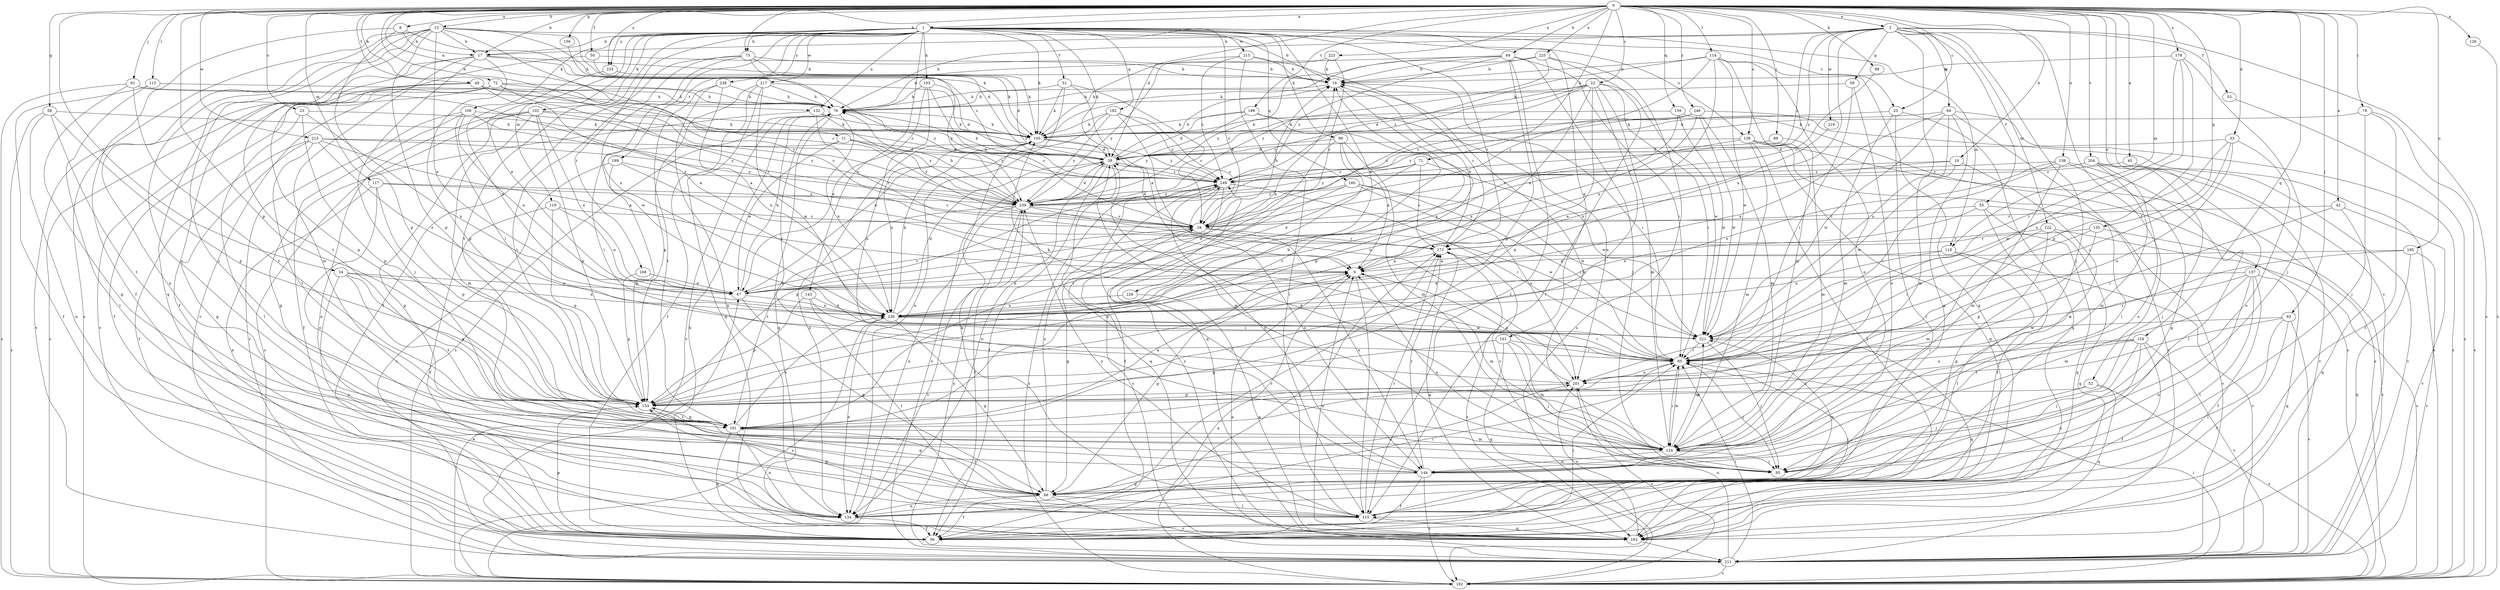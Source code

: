 strict digraph  {
0;
1;
2;
8;
9;
10;
11;
13;
17;
18;
22;
23;
24;
25;
28;
33;
38;
42;
45;
47;
49;
50;
51;
52;
53;
55;
56;
58;
59;
64;
66;
69;
71;
72;
75;
76;
78;
85;
89;
91;
93;
95;
98;
99;
100;
102;
103;
105;
113;
114;
115;
117;
118;
119;
122;
124;
126;
132;
134;
137;
138;
139;
143;
144;
153;
154;
155;
156;
159;
160;
161;
162;
163;
168;
172;
178;
182;
188;
189;
191;
195;
201;
204;
211;
213;
215;
217;
219;
221;
223;
225;
226;
230;
235;
238;
239;
246;
249;
0 -> 1  [label=a];
0 -> 2  [label=a];
0 -> 8  [label=a];
0 -> 10  [label=b];
0 -> 11  [label=b];
0 -> 13  [label=b];
0 -> 17  [label=b];
0 -> 22  [label=c];
0 -> 23  [label=c];
0 -> 24  [label=c];
0 -> 25  [label=c];
0 -> 33  [label=d];
0 -> 38  [label=d];
0 -> 42  [label=e];
0 -> 45  [label=e];
0 -> 49  [label=f];
0 -> 50  [label=f];
0 -> 58  [label=g];
0 -> 69  [label=h];
0 -> 71  [label=h];
0 -> 72  [label=h];
0 -> 75  [label=h];
0 -> 78  [label=i];
0 -> 89  [label=j];
0 -> 91  [label=j];
0 -> 93  [label=j];
0 -> 98  [label=k];
0 -> 113  [label=l];
0 -> 114  [label=l];
0 -> 117  [label=m];
0 -> 118  [label=m];
0 -> 126  [label=n];
0 -> 132  [label=n];
0 -> 137  [label=o];
0 -> 138  [label=o];
0 -> 139  [label=o];
0 -> 153  [label=p];
0 -> 154  [label=q];
0 -> 155  [label=q];
0 -> 156  [label=q];
0 -> 159  [label=q];
0 -> 178  [label=s];
0 -> 188  [label=t];
0 -> 195  [label=u];
0 -> 204  [label=v];
0 -> 211  [label=v];
0 -> 213  [label=w];
0 -> 223  [label=x];
0 -> 225  [label=x];
0 -> 235  [label=y];
0 -> 246  [label=z];
1 -> 17  [label=b];
1 -> 25  [label=c];
1 -> 28  [label=c];
1 -> 38  [label=d];
1 -> 47  [label=e];
1 -> 51  [label=f];
1 -> 75  [label=h];
1 -> 99  [label=k];
1 -> 100  [label=k];
1 -> 102  [label=k];
1 -> 103  [label=k];
1 -> 105  [label=k];
1 -> 118  [label=m];
1 -> 119  [label=m];
1 -> 132  [label=n];
1 -> 139  [label=o];
1 -> 143  [label=o];
1 -> 160  [label=q];
1 -> 161  [label=q];
1 -> 162  [label=q];
1 -> 168  [label=r];
1 -> 172  [label=r];
1 -> 189  [label=t];
1 -> 191  [label=t];
1 -> 215  [label=w];
1 -> 217  [label=w];
1 -> 226  [label=x];
1 -> 230  [label=x];
1 -> 235  [label=y];
1 -> 238  [label=y];
2 -> 17  [label=b];
2 -> 52  [label=f];
2 -> 53  [label=f];
2 -> 55  [label=f];
2 -> 59  [label=g];
2 -> 64  [label=g];
2 -> 76  [label=h];
2 -> 95  [label=j];
2 -> 122  [label=m];
2 -> 182  [label=s];
2 -> 201  [label=u];
2 -> 219  [label=w];
2 -> 230  [label=x];
2 -> 239  [label=y];
2 -> 249  [label=z];
8 -> 17  [label=b];
8 -> 56  [label=f];
8 -> 105  [label=k];
8 -> 153  [label=p];
9 -> 47  [label=e];
9 -> 66  [label=g];
9 -> 115  [label=l];
9 -> 124  [label=m];
10 -> 9  [label=a];
10 -> 144  [label=o];
10 -> 221  [label=w];
10 -> 249  [label=z];
11 -> 38  [label=d];
11 -> 47  [label=e];
11 -> 85  [label=i];
11 -> 239  [label=y];
11 -> 249  [label=z];
13 -> 17  [label=b];
13 -> 18  [label=b];
13 -> 28  [label=c];
13 -> 38  [label=d];
13 -> 47  [label=e];
13 -> 95  [label=j];
13 -> 134  [label=n];
13 -> 144  [label=o];
13 -> 153  [label=p];
13 -> 163  [label=q];
13 -> 182  [label=s];
13 -> 249  [label=z];
17 -> 18  [label=b];
17 -> 56  [label=f];
17 -> 95  [label=j];
17 -> 124  [label=m];
17 -> 153  [label=p];
17 -> 191  [label=t];
17 -> 239  [label=y];
18 -> 76  [label=h];
18 -> 85  [label=i];
18 -> 191  [label=t];
22 -> 9  [label=a];
22 -> 28  [label=c];
22 -> 38  [label=d];
22 -> 76  [label=h];
22 -> 85  [label=i];
22 -> 124  [label=m];
22 -> 153  [label=p];
22 -> 191  [label=t];
22 -> 221  [label=w];
22 -> 239  [label=y];
23 -> 105  [label=k];
23 -> 115  [label=l];
23 -> 153  [label=p];
23 -> 230  [label=x];
24 -> 47  [label=e];
24 -> 134  [label=n];
24 -> 153  [label=p];
24 -> 191  [label=t];
24 -> 230  [label=x];
25 -> 105  [label=k];
25 -> 115  [label=l];
25 -> 124  [label=m];
25 -> 163  [label=q];
28 -> 18  [label=b];
28 -> 38  [label=d];
28 -> 66  [label=g];
28 -> 144  [label=o];
28 -> 172  [label=r];
33 -> 38  [label=d];
33 -> 85  [label=i];
33 -> 144  [label=o];
33 -> 201  [label=u];
33 -> 221  [label=w];
38 -> 18  [label=b];
38 -> 56  [label=f];
38 -> 76  [label=h];
38 -> 124  [label=m];
38 -> 134  [label=n];
38 -> 211  [label=v];
38 -> 249  [label=z];
42 -> 28  [label=c];
42 -> 85  [label=i];
42 -> 163  [label=q];
42 -> 211  [label=v];
45 -> 211  [label=v];
45 -> 249  [label=z];
47 -> 18  [label=b];
47 -> 28  [label=c];
47 -> 66  [label=g];
47 -> 76  [label=h];
47 -> 230  [label=x];
49 -> 9  [label=a];
49 -> 76  [label=h];
49 -> 153  [label=p];
49 -> 211  [label=v];
49 -> 249  [label=z];
50 -> 18  [label=b];
50 -> 211  [label=v];
50 -> 239  [label=y];
51 -> 9  [label=a];
51 -> 28  [label=c];
51 -> 76  [label=h];
51 -> 105  [label=k];
51 -> 134  [label=n];
52 -> 95  [label=j];
52 -> 153  [label=p];
52 -> 163  [label=q];
52 -> 182  [label=s];
53 -> 182  [label=s];
55 -> 28  [label=c];
55 -> 56  [label=f];
55 -> 163  [label=q];
55 -> 211  [label=v];
55 -> 230  [label=x];
56 -> 76  [label=h];
56 -> 85  [label=i];
56 -> 153  [label=p];
56 -> 172  [label=r];
58 -> 105  [label=k];
58 -> 134  [label=n];
58 -> 153  [label=p];
58 -> 182  [label=s];
58 -> 191  [label=t];
59 -> 76  [label=h];
59 -> 85  [label=i];
59 -> 144  [label=o];
64 -> 66  [label=g];
64 -> 105  [label=k];
64 -> 115  [label=l];
64 -> 124  [label=m];
64 -> 182  [label=s];
64 -> 221  [label=w];
64 -> 230  [label=x];
66 -> 56  [label=f];
66 -> 115  [label=l];
66 -> 134  [label=n];
66 -> 191  [label=t];
66 -> 201  [label=u];
66 -> 211  [label=v];
66 -> 221  [label=w];
66 -> 249  [label=z];
69 -> 18  [label=b];
69 -> 76  [label=h];
69 -> 85  [label=i];
69 -> 95  [label=j];
69 -> 115  [label=l];
69 -> 153  [label=p];
69 -> 239  [label=y];
69 -> 249  [label=z];
71 -> 47  [label=e];
71 -> 172  [label=r];
71 -> 221  [label=w];
71 -> 239  [label=y];
71 -> 249  [label=z];
72 -> 28  [label=c];
72 -> 56  [label=f];
72 -> 76  [label=h];
72 -> 172  [label=r];
72 -> 182  [label=s];
72 -> 211  [label=v];
72 -> 239  [label=y];
75 -> 18  [label=b];
75 -> 38  [label=d];
75 -> 56  [label=f];
75 -> 105  [label=k];
75 -> 191  [label=t];
75 -> 221  [label=w];
76 -> 105  [label=k];
76 -> 163  [label=q];
76 -> 182  [label=s];
76 -> 211  [label=v];
76 -> 230  [label=x];
78 -> 56  [label=f];
78 -> 95  [label=j];
78 -> 105  [label=k];
78 -> 182  [label=s];
85 -> 95  [label=j];
85 -> 105  [label=k];
85 -> 124  [label=m];
85 -> 201  [label=u];
89 -> 38  [label=d];
89 -> 124  [label=m];
91 -> 9  [label=a];
91 -> 66  [label=g];
91 -> 76  [label=h];
91 -> 182  [label=s];
91 -> 191  [label=t];
93 -> 56  [label=f];
93 -> 115  [label=l];
93 -> 191  [label=t];
93 -> 211  [label=v];
93 -> 221  [label=w];
95 -> 9  [label=a];
95 -> 172  [label=r];
98 -> 28  [label=c];
99 -> 9  [label=a];
99 -> 38  [label=d];
99 -> 124  [label=m];
99 -> 163  [label=q];
99 -> 191  [label=t];
100 -> 47  [label=e];
100 -> 56  [label=f];
100 -> 85  [label=i];
100 -> 105  [label=k];
100 -> 211  [label=v];
100 -> 239  [label=y];
102 -> 47  [label=e];
102 -> 66  [label=g];
102 -> 105  [label=k];
102 -> 124  [label=m];
102 -> 134  [label=n];
102 -> 153  [label=p];
102 -> 182  [label=s];
102 -> 239  [label=y];
103 -> 28  [label=c];
103 -> 38  [label=d];
103 -> 47  [label=e];
103 -> 76  [label=h];
103 -> 201  [label=u];
105 -> 38  [label=d];
105 -> 134  [label=n];
105 -> 230  [label=x];
105 -> 249  [label=z];
113 -> 56  [label=f];
113 -> 76  [label=h];
113 -> 115  [label=l];
114 -> 18  [label=b];
114 -> 28  [label=c];
114 -> 124  [label=m];
114 -> 144  [label=o];
114 -> 163  [label=q];
114 -> 221  [label=w];
114 -> 230  [label=x];
114 -> 249  [label=z];
115 -> 85  [label=i];
115 -> 105  [label=k];
115 -> 153  [label=p];
115 -> 163  [label=q];
115 -> 172  [label=r];
115 -> 239  [label=y];
117 -> 28  [label=c];
117 -> 134  [label=n];
117 -> 144  [label=o];
117 -> 153  [label=p];
117 -> 239  [label=y];
118 -> 9  [label=a];
118 -> 115  [label=l];
118 -> 211  [label=v];
118 -> 230  [label=x];
119 -> 28  [label=c];
119 -> 47  [label=e];
119 -> 56  [label=f];
119 -> 153  [label=p];
122 -> 66  [label=g];
122 -> 124  [label=m];
122 -> 163  [label=q];
122 -> 172  [label=r];
122 -> 182  [label=s];
124 -> 18  [label=b];
124 -> 38  [label=d];
124 -> 76  [label=h];
124 -> 85  [label=i];
124 -> 95  [label=j];
124 -> 144  [label=o];
124 -> 221  [label=w];
126 -> 182  [label=s];
132 -> 66  [label=g];
132 -> 105  [label=k];
132 -> 172  [label=r];
132 -> 239  [label=y];
134 -> 56  [label=f];
134 -> 85  [label=i];
134 -> 172  [label=r];
137 -> 47  [label=e];
137 -> 56  [label=f];
137 -> 85  [label=i];
137 -> 115  [label=l];
137 -> 124  [label=m];
137 -> 134  [label=n];
137 -> 163  [label=q];
138 -> 66  [label=g];
138 -> 85  [label=i];
138 -> 115  [label=l];
138 -> 124  [label=m];
138 -> 230  [label=x];
138 -> 249  [label=z];
139 -> 28  [label=c];
139 -> 38  [label=d];
139 -> 56  [label=f];
139 -> 124  [label=m];
139 -> 163  [label=q];
139 -> 182  [label=s];
139 -> 211  [label=v];
143 -> 85  [label=i];
143 -> 115  [label=l];
143 -> 153  [label=p];
143 -> 230  [label=x];
144 -> 38  [label=d];
144 -> 56  [label=f];
144 -> 66  [label=g];
144 -> 172  [label=r];
144 -> 182  [label=s];
144 -> 249  [label=z];
153 -> 18  [label=b];
153 -> 66  [label=g];
153 -> 191  [label=t];
154 -> 56  [label=f];
154 -> 85  [label=i];
154 -> 95  [label=j];
154 -> 134  [label=n];
154 -> 191  [label=t];
154 -> 201  [label=u];
154 -> 211  [label=v];
155 -> 85  [label=i];
155 -> 153  [label=p];
155 -> 172  [label=r];
155 -> 211  [label=v];
156 -> 76  [label=h];
159 -> 105  [label=k];
159 -> 182  [label=s];
159 -> 221  [label=w];
159 -> 230  [label=x];
160 -> 47  [label=e];
160 -> 56  [label=f];
160 -> 85  [label=i];
160 -> 201  [label=u];
160 -> 221  [label=w];
160 -> 239  [label=y];
161 -> 85  [label=i];
161 -> 95  [label=j];
161 -> 124  [label=m];
161 -> 153  [label=p];
161 -> 163  [label=q];
162 -> 28  [label=c];
162 -> 47  [label=e];
162 -> 105  [label=k];
162 -> 201  [label=u];
162 -> 239  [label=y];
162 -> 249  [label=z];
163 -> 9  [label=a];
163 -> 28  [label=c];
163 -> 201  [label=u];
163 -> 211  [label=v];
163 -> 249  [label=z];
168 -> 47  [label=e];
168 -> 153  [label=p];
172 -> 9  [label=a];
172 -> 18  [label=b];
172 -> 163  [label=q];
172 -> 182  [label=s];
178 -> 18  [label=b];
178 -> 85  [label=i];
178 -> 95  [label=j];
178 -> 153  [label=p];
178 -> 201  [label=u];
182 -> 9  [label=a];
182 -> 47  [label=e];
182 -> 85  [label=i];
182 -> 249  [label=z];
188 -> 38  [label=d];
188 -> 105  [label=k];
188 -> 153  [label=p];
188 -> 201  [label=u];
188 -> 239  [label=y];
189 -> 153  [label=p];
189 -> 211  [label=v];
189 -> 230  [label=x];
189 -> 249  [label=z];
191 -> 9  [label=a];
191 -> 124  [label=m];
191 -> 134  [label=n];
191 -> 153  [label=p];
191 -> 163  [label=q];
191 -> 230  [label=x];
195 -> 9  [label=a];
195 -> 85  [label=i];
195 -> 163  [label=q];
195 -> 211  [label=v];
201 -> 9  [label=a];
201 -> 153  [label=p];
201 -> 182  [label=s];
204 -> 95  [label=j];
204 -> 124  [label=m];
204 -> 144  [label=o];
204 -> 211  [label=v];
204 -> 249  [label=z];
211 -> 9  [label=a];
211 -> 85  [label=i];
211 -> 182  [label=s];
211 -> 201  [label=u];
211 -> 239  [label=y];
213 -> 9  [label=a];
213 -> 38  [label=d];
213 -> 56  [label=f];
213 -> 66  [label=g];
213 -> 191  [label=t];
213 -> 230  [label=x];
213 -> 239  [label=y];
215 -> 18  [label=b];
215 -> 115  [label=l];
215 -> 172  [label=r];
215 -> 239  [label=y];
215 -> 249  [label=z];
217 -> 56  [label=f];
217 -> 76  [label=h];
217 -> 153  [label=p];
217 -> 163  [label=q];
217 -> 221  [label=w];
217 -> 249  [label=z];
219 -> 230  [label=x];
221 -> 85  [label=i];
221 -> 95  [label=j];
221 -> 163  [label=q];
223 -> 18  [label=b];
223 -> 28  [label=c];
223 -> 105  [label=k];
225 -> 18  [label=b];
225 -> 105  [label=k];
225 -> 115  [label=l];
225 -> 182  [label=s];
225 -> 239  [label=y];
226 -> 163  [label=q];
226 -> 230  [label=x];
230 -> 38  [label=d];
230 -> 66  [label=g];
230 -> 85  [label=i];
230 -> 105  [label=k];
230 -> 134  [label=n];
230 -> 182  [label=s];
230 -> 221  [label=w];
235 -> 105  [label=k];
235 -> 230  [label=x];
238 -> 76  [label=h];
238 -> 134  [label=n];
238 -> 191  [label=t];
238 -> 230  [label=x];
239 -> 28  [label=c];
239 -> 38  [label=d];
239 -> 56  [label=f];
239 -> 76  [label=h];
239 -> 134  [label=n];
239 -> 182  [label=s];
239 -> 191  [label=t];
239 -> 221  [label=w];
246 -> 105  [label=k];
246 -> 124  [label=m];
246 -> 182  [label=s];
246 -> 221  [label=w];
246 -> 230  [label=x];
246 -> 239  [label=y];
246 -> 249  [label=z];
249 -> 76  [label=h];
249 -> 85  [label=i];
249 -> 115  [label=l];
249 -> 144  [label=o];
249 -> 153  [label=p];
249 -> 163  [label=q];
249 -> 239  [label=y];
}
